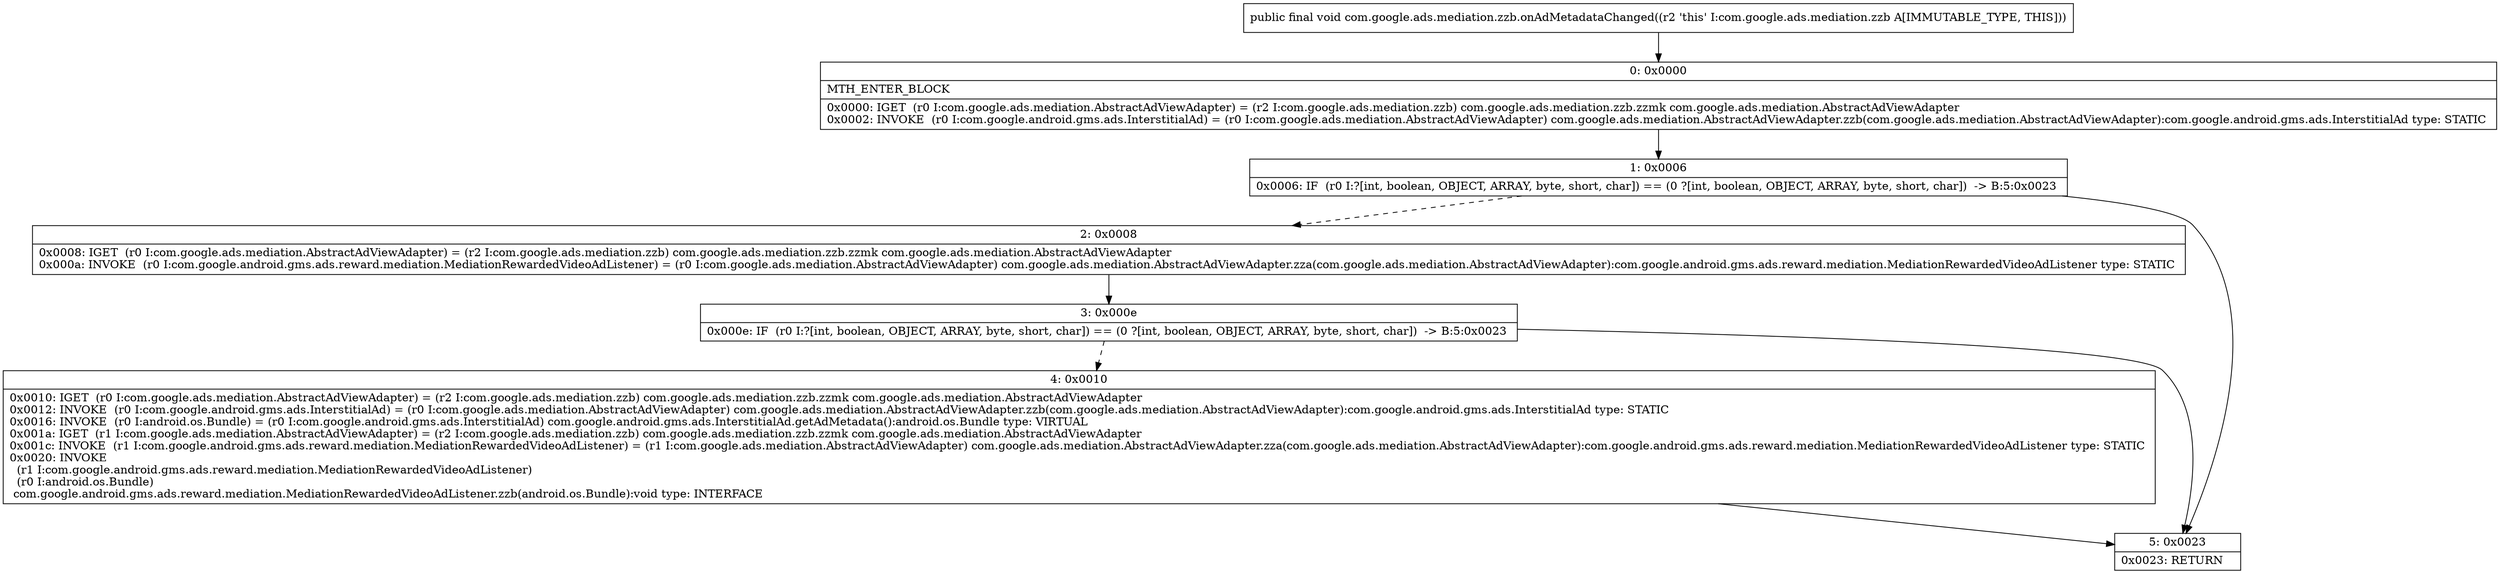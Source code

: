 digraph "CFG forcom.google.ads.mediation.zzb.onAdMetadataChanged()V" {
Node_0 [shape=record,label="{0\:\ 0x0000|MTH_ENTER_BLOCK\l|0x0000: IGET  (r0 I:com.google.ads.mediation.AbstractAdViewAdapter) = (r2 I:com.google.ads.mediation.zzb) com.google.ads.mediation.zzb.zzmk com.google.ads.mediation.AbstractAdViewAdapter \l0x0002: INVOKE  (r0 I:com.google.android.gms.ads.InterstitialAd) = (r0 I:com.google.ads.mediation.AbstractAdViewAdapter) com.google.ads.mediation.AbstractAdViewAdapter.zzb(com.google.ads.mediation.AbstractAdViewAdapter):com.google.android.gms.ads.InterstitialAd type: STATIC \l}"];
Node_1 [shape=record,label="{1\:\ 0x0006|0x0006: IF  (r0 I:?[int, boolean, OBJECT, ARRAY, byte, short, char]) == (0 ?[int, boolean, OBJECT, ARRAY, byte, short, char])  \-\> B:5:0x0023 \l}"];
Node_2 [shape=record,label="{2\:\ 0x0008|0x0008: IGET  (r0 I:com.google.ads.mediation.AbstractAdViewAdapter) = (r2 I:com.google.ads.mediation.zzb) com.google.ads.mediation.zzb.zzmk com.google.ads.mediation.AbstractAdViewAdapter \l0x000a: INVOKE  (r0 I:com.google.android.gms.ads.reward.mediation.MediationRewardedVideoAdListener) = (r0 I:com.google.ads.mediation.AbstractAdViewAdapter) com.google.ads.mediation.AbstractAdViewAdapter.zza(com.google.ads.mediation.AbstractAdViewAdapter):com.google.android.gms.ads.reward.mediation.MediationRewardedVideoAdListener type: STATIC \l}"];
Node_3 [shape=record,label="{3\:\ 0x000e|0x000e: IF  (r0 I:?[int, boolean, OBJECT, ARRAY, byte, short, char]) == (0 ?[int, boolean, OBJECT, ARRAY, byte, short, char])  \-\> B:5:0x0023 \l}"];
Node_4 [shape=record,label="{4\:\ 0x0010|0x0010: IGET  (r0 I:com.google.ads.mediation.AbstractAdViewAdapter) = (r2 I:com.google.ads.mediation.zzb) com.google.ads.mediation.zzb.zzmk com.google.ads.mediation.AbstractAdViewAdapter \l0x0012: INVOKE  (r0 I:com.google.android.gms.ads.InterstitialAd) = (r0 I:com.google.ads.mediation.AbstractAdViewAdapter) com.google.ads.mediation.AbstractAdViewAdapter.zzb(com.google.ads.mediation.AbstractAdViewAdapter):com.google.android.gms.ads.InterstitialAd type: STATIC \l0x0016: INVOKE  (r0 I:android.os.Bundle) = (r0 I:com.google.android.gms.ads.InterstitialAd) com.google.android.gms.ads.InterstitialAd.getAdMetadata():android.os.Bundle type: VIRTUAL \l0x001a: IGET  (r1 I:com.google.ads.mediation.AbstractAdViewAdapter) = (r2 I:com.google.ads.mediation.zzb) com.google.ads.mediation.zzb.zzmk com.google.ads.mediation.AbstractAdViewAdapter \l0x001c: INVOKE  (r1 I:com.google.android.gms.ads.reward.mediation.MediationRewardedVideoAdListener) = (r1 I:com.google.ads.mediation.AbstractAdViewAdapter) com.google.ads.mediation.AbstractAdViewAdapter.zza(com.google.ads.mediation.AbstractAdViewAdapter):com.google.android.gms.ads.reward.mediation.MediationRewardedVideoAdListener type: STATIC \l0x0020: INVOKE  \l  (r1 I:com.google.android.gms.ads.reward.mediation.MediationRewardedVideoAdListener)\l  (r0 I:android.os.Bundle)\l com.google.android.gms.ads.reward.mediation.MediationRewardedVideoAdListener.zzb(android.os.Bundle):void type: INTERFACE \l}"];
Node_5 [shape=record,label="{5\:\ 0x0023|0x0023: RETURN   \l}"];
MethodNode[shape=record,label="{public final void com.google.ads.mediation.zzb.onAdMetadataChanged((r2 'this' I:com.google.ads.mediation.zzb A[IMMUTABLE_TYPE, THIS])) }"];
MethodNode -> Node_0;
Node_0 -> Node_1;
Node_1 -> Node_2[style=dashed];
Node_1 -> Node_5;
Node_2 -> Node_3;
Node_3 -> Node_4[style=dashed];
Node_3 -> Node_5;
Node_4 -> Node_5;
}

